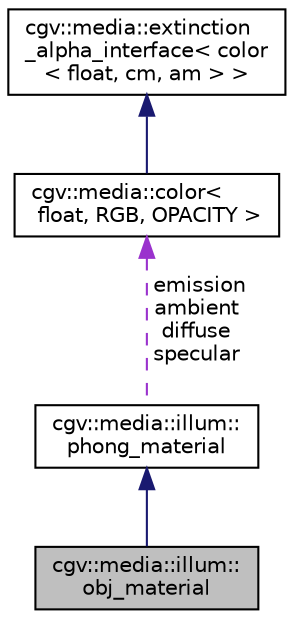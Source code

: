 digraph "cgv::media::illum::obj_material"
{
  bgcolor="transparent";
  edge [fontname="Helvetica",fontsize="10",labelfontname="Helvetica",labelfontsize="10"];
  node [fontname="Helvetica",fontsize="10",shape=record];
  Node1 [label="cgv::media::illum::\lobj_material",height=0.2,width=0.4,color="black", fillcolor="grey75", style="filled", fontcolor="black"];
  Node2 -> Node1 [dir="back",color="midnightblue",fontsize="10",style="solid",fontname="Helvetica"];
  Node2 [label="cgv::media::illum::\lphong_material",height=0.2,width=0.4,color="black",URL="$a00140.html",tooltip=">simple class to hold the material properties of a phong material "];
  Node3 -> Node2 [dir="back",color="darkorchid3",fontsize="10",style="dashed",label=" emission\nambient\ndiffuse\nspecular" ,fontname="Helvetica"];
  Node3 [label="cgv::media::color\<\l float, RGB, OPACITY \>",height=0.2,width=0.4,color="black",URL="$a00126.html"];
  Node4 -> Node3 [dir="back",color="midnightblue",fontsize="10",style="solid",fontname="Helvetica"];
  Node4 [label="cgv::media::extinction\l_alpha_interface\< color\l\< float, cm, am \> \>",height=0.2,width=0.4,color="black",URL="$a00128.html"];
}
